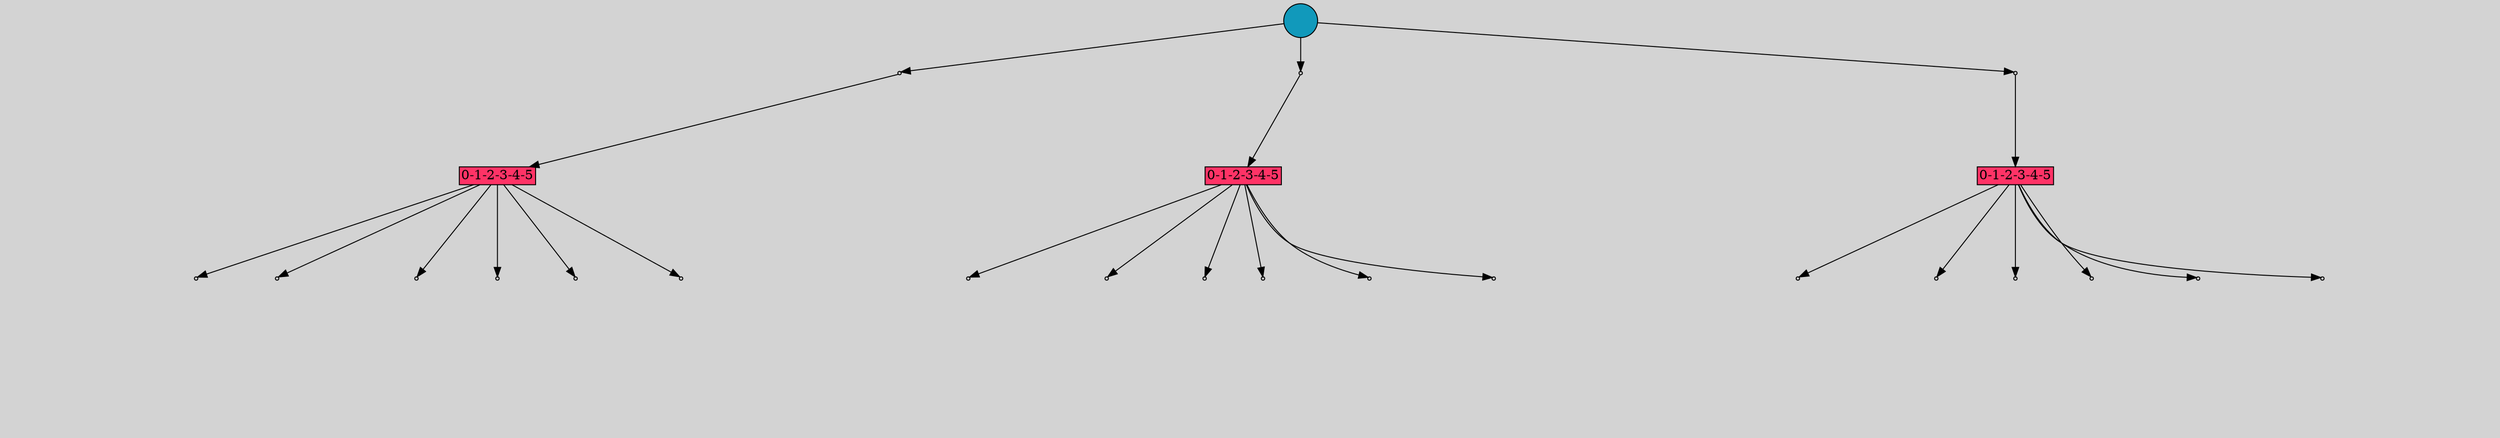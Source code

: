 // File exported with GEGELATI v1.4.0
// On the 2025-07-10 00:13:47
// With the File::TPGGraphDotExporter
digraph{
	graph[pad = "0.212, 0.055" bgcolor = lightgray]
	node[shape=circle style = filled label = ""]
		T509359 [fillcolor="#1199bb"]
		A437940 [fillcolor="#ff3366" shape=box margin=0.03 width=0 height=0 label="0-1-2-3-4-5"]
		A473751 [fillcolor="#ff3366" shape=box margin=0.03 width=0 height=0 label="0-1-2-3-4-5"]
		A427368 [fillcolor="#ff3366" shape=box margin=0.03 width=0 height=0 label="0-1-2-3-4-5"]
		P4762323 [fillcolor="#cccccc" shape=point label="0"] //
		I4762323 [shape=box style=invis label="5|1&1|12#0|1&#92;n15|2&1|12#0|7&#92;n1|0&0|9#0|2&#92;n5|0&0|8#1|8&#92;n1|7&0|16#0|0&#92;n15|3&1|5#0|1&#92;n3|6&0|15#0|11&#92;n5|7&0|14#0|4&#92;n5|0&0|7#0|15&#92;n"] //0.109997|-0.722751|-0.517041|-0.666384|-0.395218|0.686988|-0.673051|0.288735|-0.817041|0.060981|-0.262010|-0.984223|-0.381041|0.816560|-0.153586|-0.134434|-0.472773|-0.675211|
		P4762323 -> I4762323[style=invis]
		A437940 [fillcolor="#ff3366" shape=box margin=0.03 width=0 height=0 label="0-1-2-3-4-5"]
		T509359 -> P4762323 -> A437940
		P4762324 [fillcolor="#cccccc" shape=point label="0"] //
		I4762324 [shape=box style=invis label="5|1&1|12#0|1&#92;n15|2&1|12#0|7&#92;n1|0&0|9#0|2&#92;n5|0&0|8#1|8&#92;n1|7&0|16#0|0&#92;n15|3&1|5#0|1&#92;n3|6&0|15#0|11&#92;n5|7&0|14#0|4&#92;n5|0&0|7#0|15&#92;n"] //0.109997|-0.722751|-0.517041|-0.666384|-0.395218|0.686988|-0.673051|0.288735|-0.817041|0.060981|-0.262010|-0.984223|-0.381041|0.816560|-0.153586|-0.134434|-0.472773|-0.675211|
		P4762324 -> I4762324[style=invis]
		A473751 [fillcolor="#ff3366" shape=box margin=0.03 width=0 height=0 label="0-1-2-3-4-5"]
		T509359 -> P4762324 -> A473751
		P4762325 [fillcolor="#cccccc" shape=point label="0"] //
		I4762325 [shape=box style=invis label="5|1&1|12#0|1&#92;n15|2&1|12#0|7&#92;n1|0&0|9#0|2&#92;n5|0&0|8#1|8&#92;n1|7&0|16#0|0&#92;n15|3&1|5#0|1&#92;n3|6&0|15#0|11&#92;n5|7&0|14#0|4&#92;n5|0&0|7#0|15&#92;n"] //0.109997|-0.722751|-0.517041|-0.666384|-0.395218|0.686988|-0.673051|0.288735|-0.817041|0.060981|-0.262010|-0.984223|-0.381041|0.816560|-0.153586|-0.134434|-0.472773|-0.675211|
		P4762325 -> I4762325[style=invis]
		A427368 [fillcolor="#ff3366" shape=box margin=0.03 width=0 height=0 label="0-1-2-3-4-5"]
		T509359 -> P4762325 -> A427368
		P4762326 [fillcolor="#cccccc" shape=point label="1"] //
		I4762326 [shape=box style=invis label="19|0&1|14#0|14&#92;n"] //-0.104609|0.967818|
		P4762326 -> I4762326[style=invis]
		A437940 -> P4762326
		P4762327 [fillcolor="#cccccc" shape=point label="1"] //
		I4762327 [shape=box style=invis label="12|0&1|3#1|10&#92;n"] //0.214499|0.309319|
		P4762327 -> I4762327[style=invis]
		A437940 -> P4762327
		P4762328 [fillcolor="#cccccc" shape=point label="1"] //
		I4762328 [shape=box style=invis label="12|0&1|3#1|10&#92;n11|0&1|4#0|16&#92;n"] //0.352758|0.587534|0.465102|-1.165100|
		P4762328 -> I4762328[style=invis]
		A437940 -> P4762328
		P4762329 [fillcolor="#cccccc" shape=point label="1"] //
		I4762329 [shape=box style=invis label="0|2&1|10#1|7&#92;n15|0&0|10#0|14&#92;n"] //0.882670|0.579982|-0.191198|0.391152|
		P4762329 -> I4762329[style=invis]
		A437940 -> P4762329
		P4762330 [fillcolor="#cccccc" shape=point label="1"] //
		I4762330 [shape=box style=invis label="15|0&1|8#1|3&#92;n"] //-0.490230|0.286256|
		P4762330 -> I4762330[style=invis]
		A437940 -> P4762330
		P4762331 [fillcolor="#cccccc" shape=point label="1"] //
		I4762331 [shape=box style=invis label="9|0&1|12#0|3&#92;n16|0&0|16#1|8&#92;n3|0&0|0#0|0&#92;n7|1&0|8#1|2&#92;n4|5&0|9#1|6&#92;n11|0&1|8#0|13&#92;n"] //0.559955|-0.645530|-0.264325|0.616000|-0.166259|-0.665188|-0.694701|-0.049393|-0.138941|0.646331|-0.791176|-0.720130|
		P4762331 -> I4762331[style=invis]
		A437940 -> P4762331
		P4762332 [fillcolor="#cccccc" shape=point label="1"] //
		I4762332 [shape=box style=invis label="19|0&1|14#1|14&#92;n"] //-0.104609|0.967818|
		P4762332 -> I4762332[style=invis]
		A473751 -> P4762332
		P4762333 [fillcolor="#cccccc" shape=point label="1"] //
		I4762333 [shape=box style=invis label="12|0&1|3#1|10&#92;n"] //0.214499|0.465144|
		P4762333 -> I4762333[style=invis]
		A473751 -> P4762333
		P4762334 [fillcolor="#cccccc" shape=point label="1"] //
		I4762334 [shape=box style=invis label="12|0&1|3#1|10&#92;n11|0&1|4#0|16&#92;n"] //0.352758|0.587534|0.402308|-1.165100|
		P4762334 -> I4762334[style=invis]
		A473751 -> P4762334
		P4762335 [fillcolor="#cccccc" shape=point label="1"] //
		I4762335 [shape=box style=invis label="15|0&1|8#1|3&#92;n"] //-0.490230|0.286256|
		P4762335 -> I4762335[style=invis]
		A473751 -> P4762335
		P4762336 [fillcolor="#cccccc" shape=point label="1"] //
		I4762336 [shape=box style=invis label="0|2&1|10#1|7&#92;n15|0&0|10#0|14&#92;n"] //0.882670|0.579982|-0.191198|0.391152|
		P4762336 -> I4762336[style=invis]
		A473751 -> P4762336
		P4762337 [fillcolor="#cccccc" shape=point label="1"] //
		I4762337 [shape=box style=invis label="4|4&1|0#1|12&#92;n10|2&1|1#0|12&#92;n9|3&0|10#1|0&#92;n7|2&0|3#1|2&#92;n17|0&0|10#0|0&#92;n1|3&0|2#0|16&#92;n15|5&0|11#0|6&#92;n11|0&1|8#0|13&#92;n"] //-0.370270|0.667427|0.848647|0.086145|0.036080|0.138010|0.128001|-0.164981|0.503205|-0.903158|-0.005486|0.584912|-0.994837|0.672390|-0.791176|-0.720130|
		P4762337 -> I4762337[style=invis]
		A473751 -> P4762337
		P4762338 [fillcolor="#cccccc" shape=point label="1"] //
		I4762338 [shape=box style=invis label="19|0&1|14#1|14&#92;n"] //-0.104609|0.967818|
		P4762338 -> I4762338[style=invis]
		A427368 -> P4762338
		P4762339 [fillcolor="#cccccc" shape=point label="1"] //
		I4762339 [shape=box style=invis label="12|0&1|3#1|10&#92;n"] //0.214499|0.465144|
		P4762339 -> I4762339[style=invis]
		A427368 -> P4762339
		P4762340 [fillcolor="#cccccc" shape=point label="1"] //
		I4762340 [shape=box style=invis label="12|0&1|3#1|10&#92;n11|0&1|4#0|16&#92;n"] //0.362872|0.587534|0.402308|-1.165100|
		P4762340 -> I4762340[style=invis]
		A427368 -> P4762340
		P4762341 [fillcolor="#cccccc" shape=point label="1"] //
		I4762341 [shape=box style=invis label="15|0&1|8#1|3&#92;n"] //-0.490230|0.286256|
		P4762341 -> I4762341[style=invis]
		A427368 -> P4762341
		P4762342 [fillcolor="#cccccc" shape=point label="1"] //
		I4762342 [shape=box style=invis label="0|2&1|10#1|7&#92;n15|0&0|10#0|14&#92;n"] //0.882670|0.579982|-0.191198|0.391152|
		P4762342 -> I4762342[style=invis]
		A427368 -> P4762342
		P4762343 [fillcolor="#cccccc" shape=point label="1"] //
		I4762343 [shape=box style=invis label="4|4&1|0#1|12&#92;n10|2&1|1#0|12&#92;n9|3&0|10#1|0&#92;n7|2&0|3#1|2&#92;n17|0&0|10#0|0&#92;n1|3&0|2#0|16&#92;n15|5&0|11#0|6&#92;n11|0&1|8#0|13&#92;n"] //-0.370270|0.667427|0.848647|0.086145|0.036080|0.138010|0.128001|-0.164981|0.503205|-0.903158|-0.005486|0.584912|-0.994837|0.672390|-0.791176|-0.720130|
		P4762343 -> I4762343[style=invis]
		A427368 -> P4762343
}
